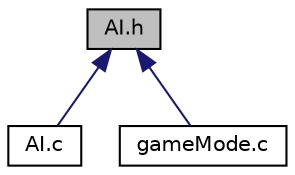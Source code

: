digraph "AI.h"
{
 // LATEX_PDF_SIZE
  edge [fontname="Helvetica",fontsize="10",labelfontname="Helvetica",labelfontsize="10"];
  node [fontname="Helvetica",fontsize="10",shape=record];
  Node11 [label="AI.h",height=0.2,width=0.4,color="black", fillcolor="grey75", style="filled", fontcolor="black",tooltip="Contains definitions of functions used in ai.c."];
  Node11 -> Node12 [dir="back",color="midnightblue",fontsize="10",style="solid",fontname="Helvetica"];
  Node12 [label="AI.c",height=0.2,width=0.4,color="black", fillcolor="white", style="filled",URL="$_a_i_8c.html",tooltip="Contains functions used for simulating worm ai."];
  Node11 -> Node13 [dir="back",color="midnightblue",fontsize="10",style="solid",fontname="Helvetica"];
  Node13 [label="gameMode.c",height=0.2,width=0.4,color="black", fillcolor="white", style="filled",URL="$game_mode_8c.html",tooltip="Contains game loops for every game mode existing in game."];
}
